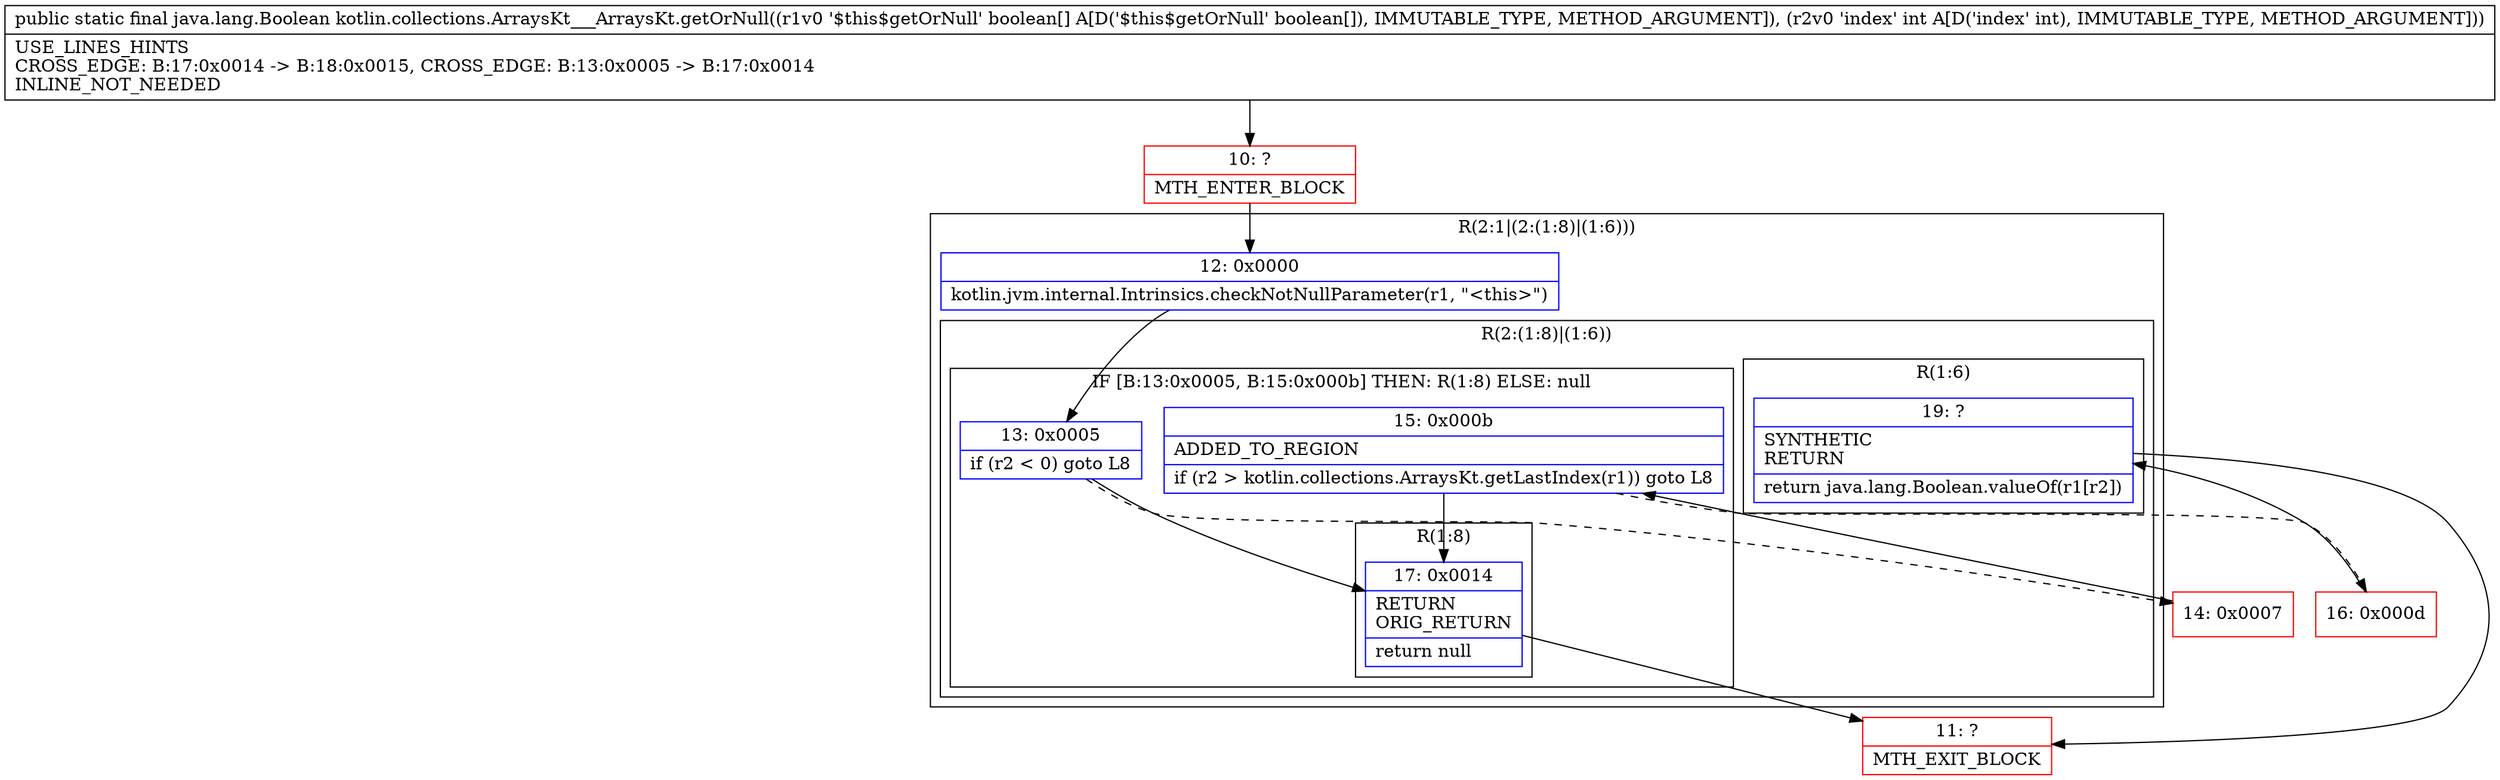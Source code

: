 digraph "CFG forkotlin.collections.ArraysKt___ArraysKt.getOrNull([ZI)Ljava\/lang\/Boolean;" {
subgraph cluster_Region_1596443547 {
label = "R(2:1|(2:(1:8)|(1:6)))";
node [shape=record,color=blue];
Node_12 [shape=record,label="{12\:\ 0x0000|kotlin.jvm.internal.Intrinsics.checkNotNullParameter(r1, \"\<this\>\")\l}"];
subgraph cluster_Region_1645182915 {
label = "R(2:(1:8)|(1:6))";
node [shape=record,color=blue];
subgraph cluster_IfRegion_1327892563 {
label = "IF [B:13:0x0005, B:15:0x000b] THEN: R(1:8) ELSE: null";
node [shape=record,color=blue];
Node_13 [shape=record,label="{13\:\ 0x0005|if (r2 \< 0) goto L8\l}"];
Node_15 [shape=record,label="{15\:\ 0x000b|ADDED_TO_REGION\l|if (r2 \> kotlin.collections.ArraysKt.getLastIndex(r1)) goto L8\l}"];
subgraph cluster_Region_1907837521 {
label = "R(1:8)";
node [shape=record,color=blue];
Node_17 [shape=record,label="{17\:\ 0x0014|RETURN\lORIG_RETURN\l|return null\l}"];
}
}
subgraph cluster_Region_279784687 {
label = "R(1:6)";
node [shape=record,color=blue];
Node_19 [shape=record,label="{19\:\ ?|SYNTHETIC\lRETURN\l|return java.lang.Boolean.valueOf(r1[r2])\l}"];
}
}
}
Node_10 [shape=record,color=red,label="{10\:\ ?|MTH_ENTER_BLOCK\l}"];
Node_14 [shape=record,color=red,label="{14\:\ 0x0007}"];
Node_16 [shape=record,color=red,label="{16\:\ 0x000d}"];
Node_11 [shape=record,color=red,label="{11\:\ ?|MTH_EXIT_BLOCK\l}"];
MethodNode[shape=record,label="{public static final java.lang.Boolean kotlin.collections.ArraysKt___ArraysKt.getOrNull((r1v0 '$this$getOrNull' boolean[] A[D('$this$getOrNull' boolean[]), IMMUTABLE_TYPE, METHOD_ARGUMENT]), (r2v0 'index' int A[D('index' int), IMMUTABLE_TYPE, METHOD_ARGUMENT]))  | USE_LINES_HINTS\lCROSS_EDGE: B:17:0x0014 \-\> B:18:0x0015, CROSS_EDGE: B:13:0x0005 \-\> B:17:0x0014\lINLINE_NOT_NEEDED\l}"];
MethodNode -> Node_10;Node_12 -> Node_13;
Node_13 -> Node_14[style=dashed];
Node_13 -> Node_17;
Node_15 -> Node_16[style=dashed];
Node_15 -> Node_17;
Node_17 -> Node_11;
Node_19 -> Node_11;
Node_10 -> Node_12;
Node_14 -> Node_15;
Node_16 -> Node_19;
}

